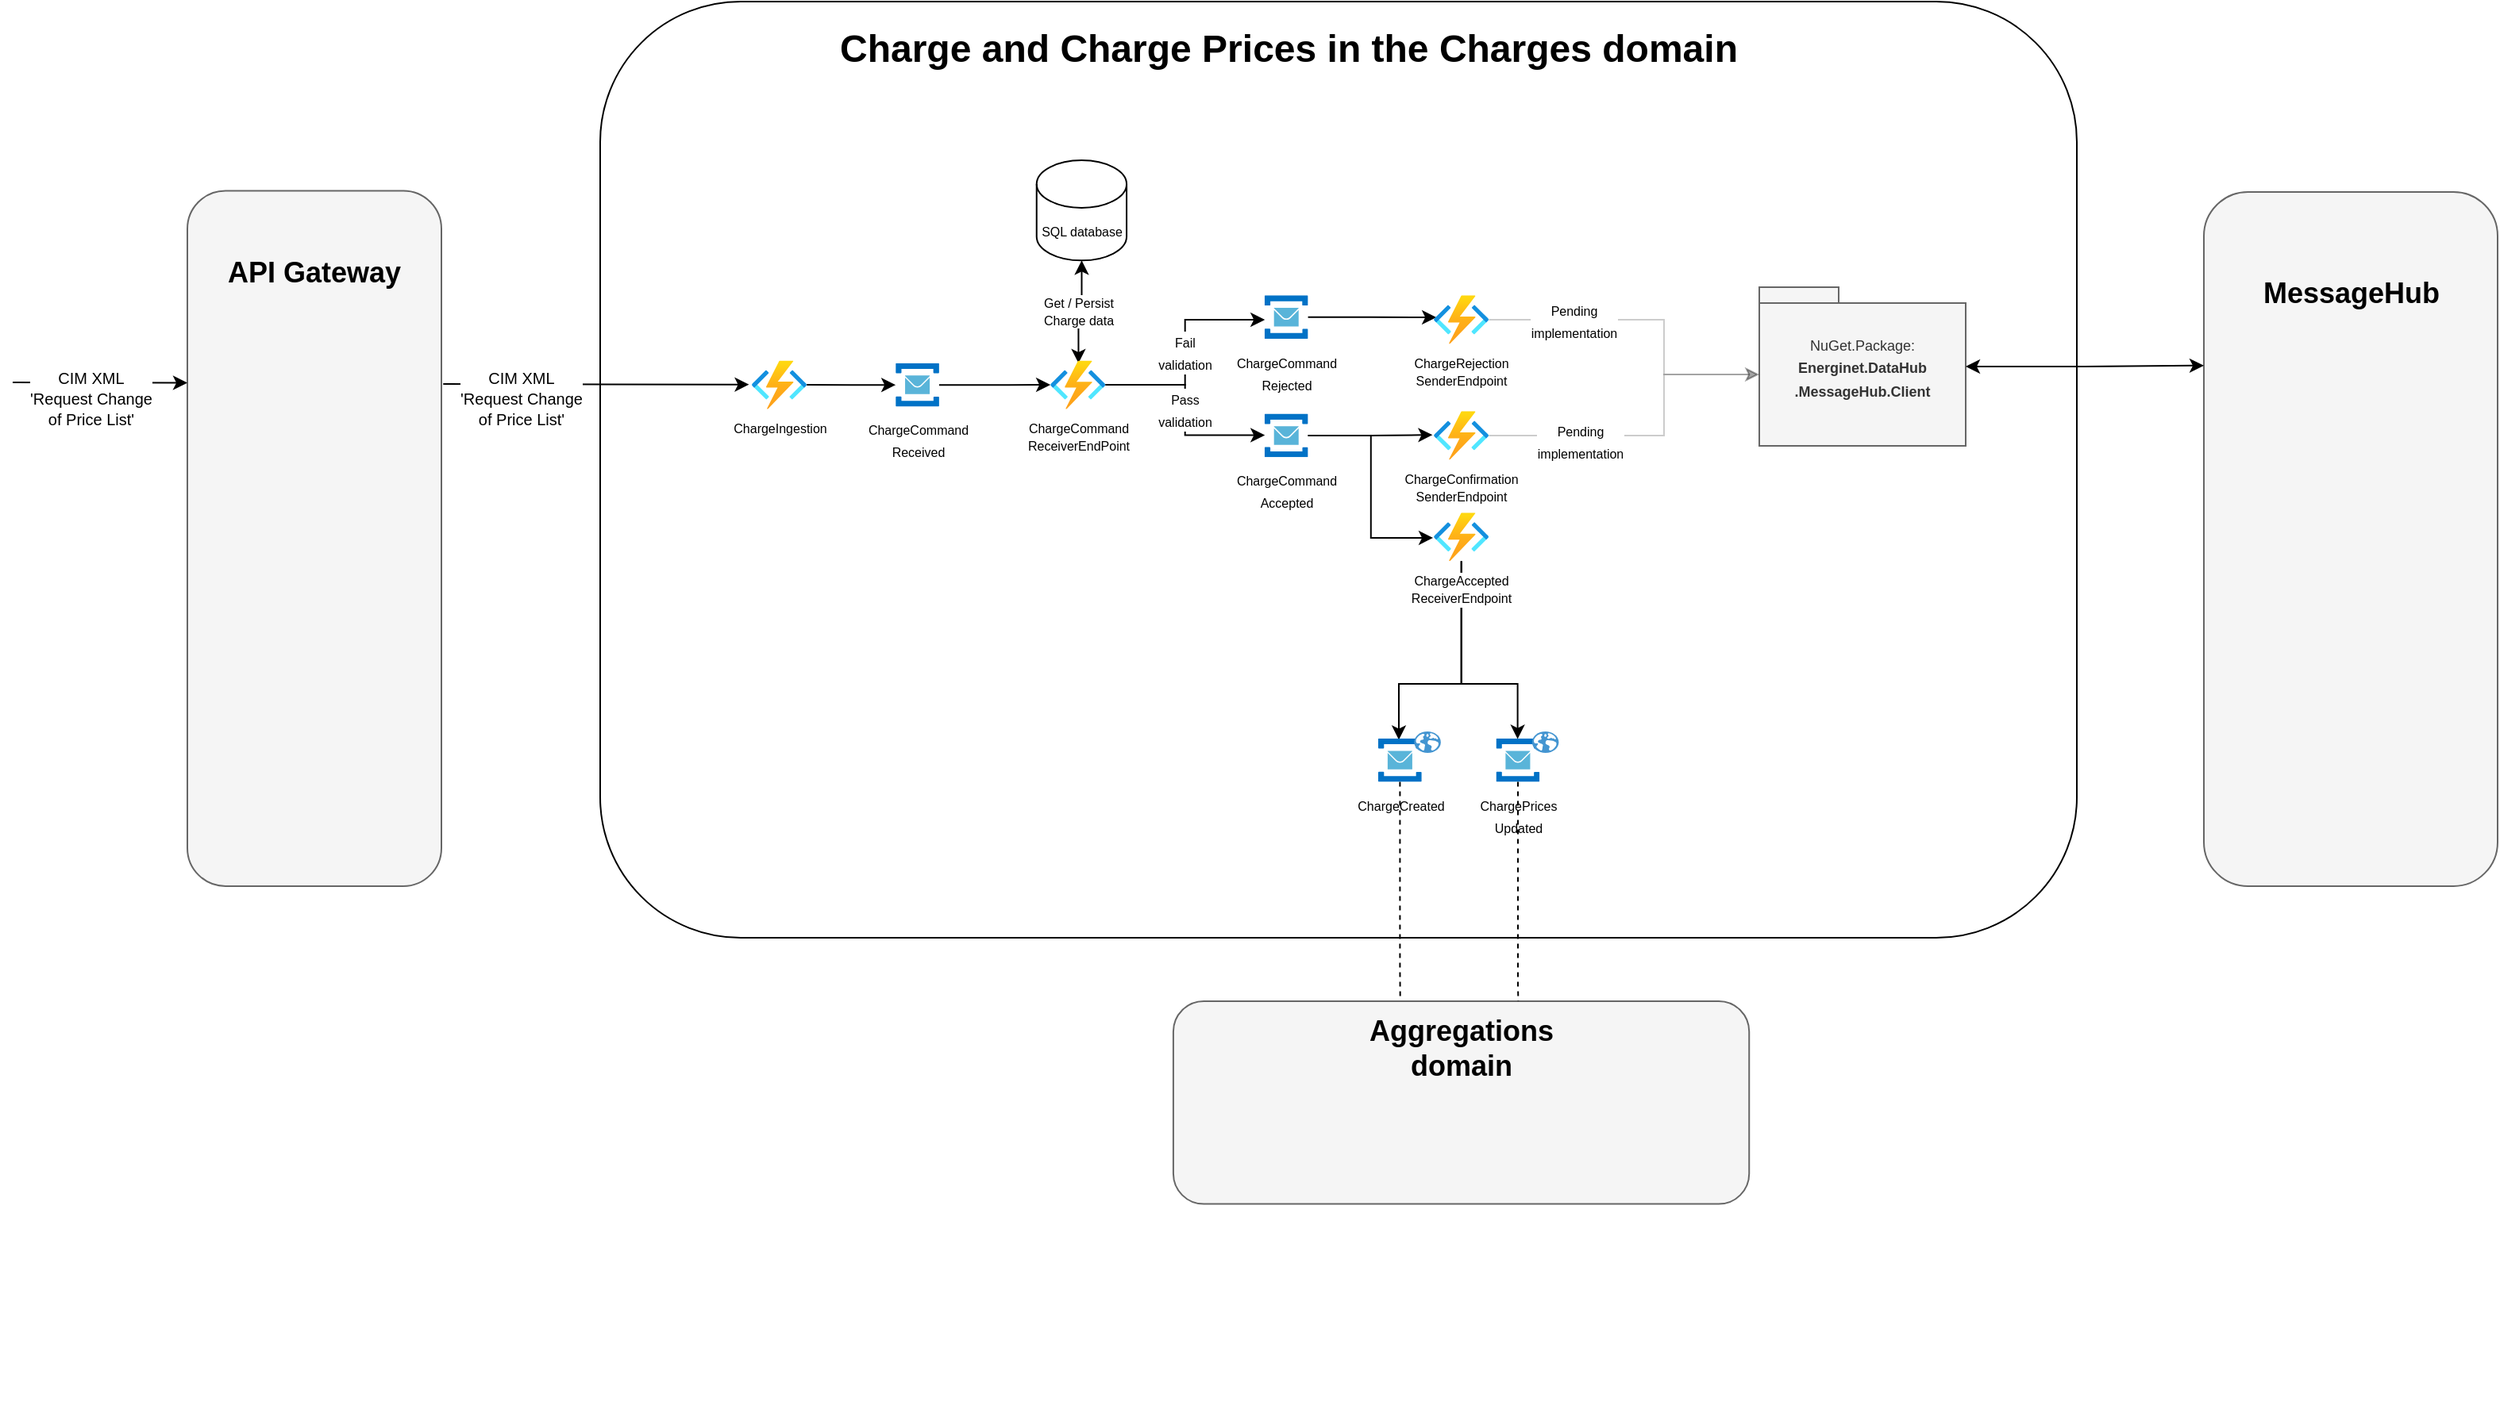 <mxfile version="15.4.0" type="device" pages="3"><diagram id="KlwxC46N-hx96iGGhqOR" name="ChargeAndChargePrices"><mxGraphModel dx="1088" dy="880" grid="1" gridSize="10" guides="1" tooltips="1" connect="1" arrows="1" fold="1" page="1" pageScale="1" pageWidth="827" pageHeight="1169" math="0" shadow="0"><root><mxCell id="0"/><mxCell id="1" parent="0"/><mxCell id="MYXWLyL1p2K_Epl3DtGn-15" value="" style="opacity=50;textOpacity=50;strokeColor=none;" parent="1" vertex="1" connectable="0"><mxGeometry x="360" y="50" width="960" height="885.57" as="geometry"/></mxCell><mxCell id="MYXWLyL1p2K_Epl3DtGn-2" value="" style="rounded=1;whiteSpace=wrap;html=1;" parent="MYXWLyL1p2K_Epl3DtGn-15" vertex="1"><mxGeometry x="30" width="930" height="590" as="geometry"/></mxCell><mxCell id="NvUXONiLcMeiS4wBiC3s-28" value="&lt;h1&gt;Charge and Charge Prices in the Charges domain&lt;br&gt;&lt;/h1&gt;" style="text;html=1;strokeColor=none;fillColor=none;spacing=5;spacingTop=-20;whiteSpace=wrap;overflow=hidden;rounded=0;dashed=1;" parent="MYXWLyL1p2K_Epl3DtGn-15" vertex="1"><mxGeometry x="175.71" y="10" width="600" height="36.51" as="geometry"/></mxCell><mxCell id="P5rP9bWZ3KFdOlhkd0rS-8" value="" style="edgeStyle=orthogonalEdgeStyle;rounded=0;orthogonalLoop=1;jettySize=auto;html=1;fontSize=9;startArrow=classic;startFill=1;endArrow=none;endFill=0;" parent="MYXWLyL1p2K_Epl3DtGn-15" source="P5rP9bWZ3KFdOlhkd0rS-3" target="P5rP9bWZ3KFdOlhkd0rS-5" edge="1"><mxGeometry relative="1" as="geometry"/></mxCell><mxCell id="P5rP9bWZ3KFdOlhkd0rS-10" value="" style="edgeStyle=orthogonalEdgeStyle;rounded=0;orthogonalLoop=1;jettySize=auto;html=1;fontSize=9;startArrow=none;startFill=0;endArrow=classic;endFill=1;" parent="MYXWLyL1p2K_Epl3DtGn-15" source="P5rP9bWZ3KFdOlhkd0rS-3" target="P5rP9bWZ3KFdOlhkd0rS-9" edge="1"><mxGeometry relative="1" as="geometry"/></mxCell><mxCell id="P5rP9bWZ3KFdOlhkd0rS-3" value="&lt;font style=&quot;font-size: 8px&quot;&gt;ChargeCommand&lt;br&gt;Received&lt;/font&gt;" style="aspect=fixed;html=1;points=[];align=center;image;fontSize=12;image=img/lib/mscae/Service_Bus.svg;" parent="MYXWLyL1p2K_Epl3DtGn-15" vertex="1"><mxGeometry x="216.085" y="227.853" width="27.382" height="27.382" as="geometry"/></mxCell><mxCell id="P5rP9bWZ3KFdOlhkd0rS-5" value="&lt;font style=&quot;font-size: 8px&quot;&gt;ChargeIngestion&lt;/font&gt;" style="aspect=fixed;html=1;points=[];align=center;image;fontSize=9;image=img/lib/azure2/compute/Function_Apps.svg;labelPosition=center;verticalLabelPosition=bottom;verticalAlign=top;" parent="MYXWLyL1p2K_Epl3DtGn-15" vertex="1"><mxGeometry x="125.419" y="226.237" width="34.684" height="30.604" as="geometry"/></mxCell><mxCell id="P5rP9bWZ3KFdOlhkd0rS-11" value="&lt;font style=&quot;font-size: 8px&quot;&gt;Get / Persist&lt;br&gt;Charge data&lt;/font&gt;" style="edgeStyle=orthogonalEdgeStyle;rounded=0;orthogonalLoop=1;jettySize=auto;html=1;fontSize=9;startArrow=classic;startFill=1;endArrow=classic;endFill=1;exitX=0.51;exitY=0.055;exitDx=0;exitDy=0;exitPerimeter=0;" parent="MYXWLyL1p2K_Epl3DtGn-15" source="P5rP9bWZ3KFdOlhkd0rS-9" target="MYXWLyL1p2K_Epl3DtGn-20" edge="1"><mxGeometry relative="1" as="geometry"><mxPoint x="335.085" y="285.565" as="sourcePoint"/></mxGeometry></mxCell><mxCell id="KIv0wg9MQq3dyHa51V74-32" value="&lt;font style=&quot;font-size: 8px&quot;&gt;Pass &lt;br&gt;validation&lt;/font&gt;" style="edgeStyle=orthogonalEdgeStyle;rounded=0;orthogonalLoop=1;jettySize=auto;html=1;entryX=0.007;entryY=0.493;entryDx=0;entryDy=0;entryPerimeter=0;" parent="MYXWLyL1p2K_Epl3DtGn-15" source="P5rP9bWZ3KFdOlhkd0rS-9" target="KIv0wg9MQq3dyHa51V74-30" edge="1"><mxGeometry relative="1" as="geometry"/></mxCell><mxCell id="KIv0wg9MQq3dyHa51V74-33" value="&lt;font style=&quot;font-size: 8px&quot;&gt;Fail&lt;br&gt;validation&lt;/font&gt;" style="edgeStyle=orthogonalEdgeStyle;rounded=0;orthogonalLoop=1;jettySize=auto;html=1;entryX=0.007;entryY=0.56;entryDx=0;entryDy=0;entryPerimeter=0;" parent="MYXWLyL1p2K_Epl3DtGn-15" source="P5rP9bWZ3KFdOlhkd0rS-9" target="KIv0wg9MQq3dyHa51V74-1" edge="1"><mxGeometry relative="1" as="geometry"/></mxCell><mxCell id="P5rP9bWZ3KFdOlhkd0rS-9" value="&lt;font style=&quot;font-size: 8px&quot;&gt;ChargeCommand&lt;br&gt;ReceiverEndPoint&lt;br&gt;&lt;/font&gt;" style="aspect=fixed;html=1;points=[];align=center;image;fontSize=9;image=img/lib/azure2/compute/Function_Apps.svg;labelPosition=center;verticalLabelPosition=bottom;verticalAlign=top;" parent="MYXWLyL1p2K_Epl3DtGn-15" vertex="1"><mxGeometry x="313.552" y="226.247" width="34.684" height="30.604" as="geometry"/></mxCell><mxCell id="KIv0wg9MQq3dyHa51V74-36" style="edgeStyle=orthogonalEdgeStyle;rounded=0;orthogonalLoop=1;jettySize=auto;html=1;entryX=0.047;entryY=0.453;entryDx=0;entryDy=0;entryPerimeter=0;" parent="MYXWLyL1p2K_Epl3DtGn-15" source="KIv0wg9MQq3dyHa51V74-1" target="KIv0wg9MQq3dyHa51V74-35" edge="1"><mxGeometry relative="1" as="geometry"/></mxCell><mxCell id="KIv0wg9MQq3dyHa51V74-1" value="&lt;font style=&quot;font-size: 8px ; line-height: 100%&quot;&gt;ChargeCommand&lt;br&gt;Rejected&lt;/font&gt;" style="aspect=fixed;html=1;points=[];align=center;image;fontSize=12;image=img/lib/mscae/Service_Bus.svg;" parent="MYXWLyL1p2K_Epl3DtGn-15" vertex="1"><mxGeometry x="448.419" y="185.164" width="27.382" height="27.382" as="geometry"/></mxCell><mxCell id="KIv0wg9MQq3dyHa51V74-39" style="edgeStyle=orthogonalEdgeStyle;rounded=0;orthogonalLoop=1;jettySize=auto;html=1;entryX=-0.021;entryY=0.487;entryDx=0;entryDy=0;entryPerimeter=0;" parent="MYXWLyL1p2K_Epl3DtGn-15" source="KIv0wg9MQq3dyHa51V74-30" target="KIv0wg9MQq3dyHa51V74-34" edge="1"><mxGeometry relative="1" as="geometry"/></mxCell><mxCell id="KIv0wg9MQq3dyHa51V74-82" style="edgeStyle=orthogonalEdgeStyle;rounded=0;orthogonalLoop=1;jettySize=auto;html=1;entryX=-0.012;entryY=0.519;entryDx=0;entryDy=0;entryPerimeter=0;startArrow=none;startFill=0;endArrow=classic;endFill=1;strokeColor=#000000;" parent="MYXWLyL1p2K_Epl3DtGn-15" source="KIv0wg9MQq3dyHa51V74-30" target="KIv0wg9MQq3dyHa51V74-37" edge="1"><mxGeometry relative="1" as="geometry"/></mxCell><mxCell id="KIv0wg9MQq3dyHa51V74-30" value="&lt;font style=&quot;font-size: 8px ; line-height: 100%&quot;&gt;ChargeCommand&lt;br&gt;Accepted&lt;/font&gt;" style="aspect=fixed;html=1;points=[];align=center;image;fontSize=12;image=img/lib/mscae/Service_Bus.svg;" parent="MYXWLyL1p2K_Epl3DtGn-15" vertex="1"><mxGeometry x="448.419" y="259.799" width="27.382" height="27.382" as="geometry"/></mxCell><mxCell id="KIv0wg9MQq3dyHa51V74-34" value="&lt;font style=&quot;font-size: 8px&quot;&gt;ChargeConfirmation&lt;br&gt;SenderEndpoint&lt;br&gt;&lt;/font&gt;" style="aspect=fixed;html=1;points=[];align=center;image;fontSize=9;image=img/lib/azure2/compute/Function_Apps.svg;labelPosition=center;verticalLabelPosition=bottom;verticalAlign=top;" parent="MYXWLyL1p2K_Epl3DtGn-15" vertex="1"><mxGeometry x="554.952" y="258.183" width="34.684" height="30.604" as="geometry"/></mxCell><mxCell id="KIv0wg9MQq3dyHa51V74-35" value="&lt;font style=&quot;font-size: 8px&quot;&gt;ChargeRejection&lt;br&gt;SenderEndpoint&lt;br&gt;&lt;/font&gt;" style="aspect=fixed;html=1;points=[];align=center;image;fontSize=9;image=img/lib/azure2/compute/Function_Apps.svg;labelPosition=center;verticalLabelPosition=bottom;verticalAlign=top;" parent="MYXWLyL1p2K_Epl3DtGn-15" vertex="1"><mxGeometry x="554.952" y="185.164" width="34.684" height="30.604" as="geometry"/></mxCell><mxCell id="xoEuS1LsCUM5lF9zzNaL-1" style="edgeStyle=orthogonalEdgeStyle;rounded=0;comic=0;orthogonalLoop=1;jettySize=auto;html=1;entryX=0.495;entryY=0.016;entryDx=0;entryDy=0;entryPerimeter=0;shadow=0;endArrow=classic;endFill=1;strokeColor=#000000;" parent="MYXWLyL1p2K_Epl3DtGn-15" source="KIv0wg9MQq3dyHa51V74-37" target="KIv0wg9MQq3dyHa51V74-51" edge="1"><mxGeometry relative="1" as="geometry"><Array as="points"><mxPoint x="572" y="430"/><mxPoint x="608" y="430"/></Array></mxGeometry></mxCell><mxCell id="xoEuS1LsCUM5lF9zzNaL-4" style="edgeStyle=orthogonalEdgeStyle;rounded=0;comic=0;orthogonalLoop=1;jettySize=auto;html=1;entryX=0.475;entryY=0.031;entryDx=0;entryDy=0;entryPerimeter=0;shadow=0;endArrow=classic;endFill=1;strokeColor=#000000;" parent="MYXWLyL1p2K_Epl3DtGn-15" source="KIv0wg9MQq3dyHa51V74-37" target="KIv0wg9MQq3dyHa51V74-43" edge="1"><mxGeometry relative="1" as="geometry"><Array as="points"><mxPoint x="572" y="430"/><mxPoint x="533" y="430"/></Array></mxGeometry></mxCell><mxCell id="KIv0wg9MQq3dyHa51V74-37" value="&lt;font style=&quot;font-size: 8px&quot;&gt;ChargeAccepted&lt;br&gt;ReceiverEndpoint&lt;br&gt;&lt;/font&gt;" style="aspect=fixed;html=1;points=[];align=center;image;fontSize=9;image=img/lib/azure2/compute/Function_Apps.svg;labelPosition=center;verticalLabelPosition=bottom;verticalAlign=top;" parent="MYXWLyL1p2K_Epl3DtGn-15" vertex="1"><mxGeometry x="554.952" y="322.074" width="34.684" height="30.604" as="geometry"/></mxCell><mxCell id="MYXWLyL1p2K_Epl3DtGn-20" value="&lt;font style=&quot;font-size: 8px&quot;&gt;SQL database&lt;/font&gt;" style="shape=cylinder3;whiteSpace=wrap;html=1;boundedLbl=1;backgroundOutline=1;size=15;" parent="MYXWLyL1p2K_Epl3DtGn-15" vertex="1"><mxGeometry x="304.871" y="100.0" width="56.667" height="63.16" as="geometry"/></mxCell><mxCell id="KIv0wg9MQq3dyHa51V74-45" value="" style="group;align=center;" parent="MYXWLyL1p2K_Epl3DtGn-15" vertex="1" connectable="0"><mxGeometry x="520" y="460.005" width="39.44" height="31.736" as="geometry"/></mxCell><mxCell id="KIv0wg9MQq3dyHa51V74-43" value="&lt;span style=&quot;font-size: 8px&quot;&gt;ChargeCreated&lt;/span&gt;" style="aspect=fixed;html=1;points=[];align=center;image;fontSize=12;image=img/lib/mscae/Service_Bus.svg;" parent="KIv0wg9MQq3dyHa51V74-45" vertex="1"><mxGeometry y="4.354" width="27.382" height="27.382" as="geometry"/></mxCell><mxCell id="KIv0wg9MQq3dyHa51V74-44" value="" style="shadow=0;dashed=0;html=1;strokeColor=none;fillColor=#4495D1;labelPosition=center;verticalLabelPosition=bottom;verticalAlign=top;align=center;outlineConnect=0;shape=mxgraph.veeam.globe;" parent="KIv0wg9MQq3dyHa51V74-45" vertex="1"><mxGeometry x="22.667" width="16.773" height="13.508" as="geometry"/></mxCell><mxCell id="KIv0wg9MQq3dyHa51V74-50" value="" style="group" parent="MYXWLyL1p2K_Epl3DtGn-15" vertex="1" connectable="0"><mxGeometry x="594.256" y="460.005" width="39.44" height="31.736" as="geometry"/></mxCell><mxCell id="KIv0wg9MQq3dyHa51V74-51" value="&lt;span style=&quot;font-size: 8px&quot;&gt;ChargePrices&lt;br&gt;Updated&lt;/span&gt;" style="aspect=fixed;html=1;points=[];align=center;image;fontSize=12;image=img/lib/mscae/Service_Bus.svg;" parent="KIv0wg9MQq3dyHa51V74-50" vertex="1"><mxGeometry y="4.354" width="27.382" height="27.382" as="geometry"/></mxCell><mxCell id="KIv0wg9MQq3dyHa51V74-52" value="" style="shadow=0;dashed=0;html=1;strokeColor=none;fillColor=#4495D1;labelPosition=center;verticalLabelPosition=bottom;verticalAlign=top;align=center;outlineConnect=0;shape=mxgraph.veeam.globe;" parent="KIv0wg9MQq3dyHa51V74-50" vertex="1"><mxGeometry x="22.667" width="16.773" height="13.508" as="geometry"/></mxCell><mxCell id="KIv0wg9MQq3dyHa51V74-70" value="&lt;font style=&quot;font-size: 9px&quot;&gt;NuGet.Package:&lt;br&gt;&lt;b&gt;Energinet.DataHub&lt;br&gt;.MessageHub.Client&lt;/b&gt;&lt;/font&gt;" style="shape=folder;tabWidth=50;tabHeight=10;tabPosition=left;strokeWidth=1;html=1;whiteSpace=wrap;align=center;strokeColor=#666666;fillColor=#f5f5f5;fontColor=#333333;" parent="MYXWLyL1p2K_Epl3DtGn-15" vertex="1"><mxGeometry x="760" y="180" width="130" height="100" as="geometry"/></mxCell><mxCell id="KIv0wg9MQq3dyHa51V74-58" value="&lt;span style=&quot;color: rgb(0 , 0 , 0) ; font-family: &amp;#34;helvetica&amp;#34; ; font-size: 8px ; font-style: normal ; font-weight: 400 ; letter-spacing: normal ; text-align: center ; text-indent: 0px ; text-transform: none ; word-spacing: 0px ; background-color: rgb(255 , 255 , 255) ; display: inline ; float: none&quot;&gt;Pending&lt;/span&gt;&lt;br style=&quot;color: rgb(0 , 0 , 0) ; font-family: &amp;#34;helvetica&amp;#34; ; font-size: 8px ; font-style: normal ; font-weight: 400 ; letter-spacing: normal ; text-align: center ; text-indent: 0px ; text-transform: none ; word-spacing: 0px ; background-color: rgb(255 , 255 , 255)&quot;&gt;&lt;span style=&quot;color: rgb(0 , 0 , 0) ; font-family: &amp;#34;helvetica&amp;#34; ; font-size: 8px ; font-style: normal ; font-weight: 400 ; letter-spacing: normal ; text-align: center ; text-indent: 0px ; text-transform: none ; word-spacing: 0px ; background-color: rgb(255 , 255 , 255) ; display: inline ; float: none&quot;&gt;implementation&lt;/span&gt;" style="edgeStyle=orthogonalEdgeStyle;rounded=0;orthogonalLoop=1;jettySize=auto;html=1;fillColor=#f5f5f5;strokeColor=#000000;opacity=20;entryX=0;entryY=0;entryDx=0;entryDy=55;entryPerimeter=0;" parent="MYXWLyL1p2K_Epl3DtGn-15" source="KIv0wg9MQq3dyHa51V74-34" target="KIv0wg9MQq3dyHa51V74-70" edge="1"><mxGeometry x="-0.455" y="-3" relative="1" as="geometry"><mxPoint x="730" y="269" as="targetPoint"/><mxPoint as="offset"/><Array as="points"><mxPoint x="700" y="273"/><mxPoint x="700" y="235"/></Array></mxGeometry></mxCell><mxCell id="KIv0wg9MQq3dyHa51V74-59" value="&lt;font style=&quot;font-size: 8px&quot;&gt;Pending &lt;br&gt;implementation&lt;/font&gt;" style="edgeStyle=orthogonalEdgeStyle;rounded=0;orthogonalLoop=1;jettySize=auto;html=1;fillColor=#f5f5f5;strokeColor=#000000;opacity=20;entryX=0;entryY=0;entryDx=0;entryDy=55;entryPerimeter=0;" parent="MYXWLyL1p2K_Epl3DtGn-15" source="KIv0wg9MQq3dyHa51V74-35" target="KIv0wg9MQq3dyHa51V74-70" edge="1"><mxGeometry x="-0.479" relative="1" as="geometry"><mxPoint x="730" y="201" as="targetPoint"/><Array as="points"><mxPoint x="700" y="201"/><mxPoint x="700" y="235"/></Array><mxPoint as="offset"/></mxGeometry></mxCell><mxCell id="KIv0wg9MQq3dyHa51V74-87" value="" style="group" parent="MYXWLyL1p2K_Epl3DtGn-15" vertex="1" connectable="0"><mxGeometry x="390.961" y="629.997" width="362.667" height="127.783" as="geometry"/></mxCell><mxCell id="KIv0wg9MQq3dyHa51V74-88" value="" style="rounded=1;whiteSpace=wrap;html=1;fillColor=#f5f5f5;strokeColor=#666666;fontColor=#333333;" parent="KIv0wg9MQq3dyHa51V74-87" vertex="1"><mxGeometry width="362.667" height="127.783" as="geometry"/></mxCell><mxCell id="KIv0wg9MQq3dyHa51V74-89" value="&lt;b&gt;&lt;font style=&quot;font-size: 18px&quot;&gt;Aggregations domain&lt;/font&gt;&lt;/b&gt;" style="text;html=1;strokeColor=none;fillColor=none;align=center;verticalAlign=middle;whiteSpace=wrap;rounded=0;" parent="KIv0wg9MQq3dyHa51V74-87" vertex="1"><mxGeometry x="102" y="9.127" width="158.667" height="41.164" as="geometry"/></mxCell><mxCell id="iGNZZwKwSOgs7Oc_832M-2" style="edgeStyle=orthogonalEdgeStyle;rounded=0;orthogonalLoop=1;jettySize=auto;html=1;dashed=1;endArrow=none;endFill=0;entryX=0.599;entryY=0;entryDx=0;entryDy=0;entryPerimeter=0;" parent="MYXWLyL1p2K_Epl3DtGn-15" source="KIv0wg9MQq3dyHa51V74-51" target="KIv0wg9MQq3dyHa51V74-88" edge="1"><mxGeometry relative="1" as="geometry"><mxPoint x="608" y="670" as="targetPoint"/><Array as="points"><mxPoint x="608" y="620"/><mxPoint x="608" y="620"/></Array></mxGeometry></mxCell><mxCell id="iGNZZwKwSOgs7Oc_832M-1" style="edgeStyle=orthogonalEdgeStyle;rounded=0;orthogonalLoop=1;jettySize=auto;html=1;dashed=1;endArrow=none;endFill=0;entryX=0.394;entryY=-0.011;entryDx=0;entryDy=0;entryPerimeter=0;" parent="MYXWLyL1p2K_Epl3DtGn-15" source="KIv0wg9MQq3dyHa51V74-43" target="KIv0wg9MQq3dyHa51V74-88" edge="1"><mxGeometry relative="1" as="geometry"><mxPoint x="490" y="600" as="targetPoint"/><Array as="points"><mxPoint x="534" y="610"/><mxPoint x="534" y="629"/></Array></mxGeometry></mxCell><mxCell id="NvUXONiLcMeiS4wBiC3s-17" value="" style="rounded=1;whiteSpace=wrap;html=1;fillColor=#f5f5f5;strokeColor=#666666;fontColor=#333333;" parent="1" vertex="1"><mxGeometry x="130" y="169.22" width="160" height="438.23" as="geometry"/></mxCell><mxCell id="NvUXONiLcMeiS4wBiC3s-14" value="&lt;b&gt;&lt;font style=&quot;font-size: 18px&quot;&gt;API Gateway&lt;/font&gt;&lt;/b&gt;" style="text;html=1;strokeColor=none;fillColor=none;align=center;verticalAlign=middle;whiteSpace=wrap;rounded=0;" parent="1" vertex="1"><mxGeometry x="135" y="210" width="150" height="22.55" as="geometry"/></mxCell><mxCell id="NvUXONiLcMeiS4wBiC3s-20" value="&lt;span style=&quot;font-size: x-small&quot;&gt;CIM XML&lt;/span&gt;&lt;br style=&quot;font-size: x-small&quot;&gt;&lt;span style=&quot;font-size: x-small&quot;&gt;'Request Change&lt;/span&gt;&lt;br style=&quot;font-size: x-small&quot;&gt;&lt;span style=&quot;font-size: x-small&quot;&gt;of Price List'&lt;/span&gt;" style="endArrow=classic;html=1;entryX=-0.048;entryY=0.494;entryDx=0;entryDy=0;entryPerimeter=0;exitX=1.007;exitY=0.278;exitDx=0;exitDy=0;exitPerimeter=0;" parent="1" source="NvUXONiLcMeiS4wBiC3s-17" target="P5rP9bWZ3KFdOlhkd0rS-5" edge="1"><mxGeometry x="-0.492" y="-9" width="50" height="50" relative="1" as="geometry"><mxPoint x="70" y="291" as="sourcePoint"/><mxPoint x="100" y="290" as="targetPoint"/><Array as="points"/><mxPoint as="offset"/></mxGeometry></mxCell><mxCell id="KIv0wg9MQq3dyHa51V74-72" value="" style="group" parent="1" vertex="1" connectable="0"><mxGeometry x="1400" y="170" width="185" height="437.45" as="geometry"/></mxCell><mxCell id="NvUXONiLcMeiS4wBiC3s-13" value="" style="rounded=1;whiteSpace=wrap;html=1;fillColor=#f5f5f5;strokeColor=#666666;fontColor=#333333;" parent="KIv0wg9MQq3dyHa51V74-72" vertex="1"><mxGeometry width="185" height="437.45" as="geometry"/></mxCell><mxCell id="NvUXONiLcMeiS4wBiC3s-18" value="&lt;b&gt;&lt;font style=&quot;font-size: 18px&quot;&gt;MessageHub&lt;/font&gt;&lt;/b&gt;" style="text;html=1;strokeColor=none;fillColor=none;align=center;verticalAlign=middle;whiteSpace=wrap;rounded=0;" parent="KIv0wg9MQq3dyHa51V74-72" vertex="1"><mxGeometry x="27.5" y="52.801" width="130" height="23.211" as="geometry"/></mxCell><mxCell id="KIv0wg9MQq3dyHa51V74-181" value="" style="edgeStyle=orthogonalEdgeStyle;rounded=0;orthogonalLoop=1;jettySize=auto;html=1;startArrow=classic;startFill=1;endArrow=classic;endFill=1;strokeColor=#000000;entryX=0;entryY=0.25;entryDx=0;entryDy=0;" parent="1" source="KIv0wg9MQq3dyHa51V74-70" target="NvUXONiLcMeiS4wBiC3s-13" edge="1"><mxGeometry relative="1" as="geometry"/></mxCell><mxCell id="e8tPUropjRD3XZ2wbLb_-1" value="&lt;span style=&quot;font-size: x-small&quot;&gt;CIM XML&lt;/span&gt;&lt;br style=&quot;font-size: x-small&quot;&gt;&lt;span style=&quot;font-size: x-small&quot;&gt;'Request Change&lt;/span&gt;&lt;br style=&quot;font-size: x-small&quot;&gt;&lt;span style=&quot;font-size: x-small&quot;&gt;of Price List'&lt;/span&gt;" style="endArrow=classic;html=1;entryX=-0.048;entryY=0.494;entryDx=0;entryDy=0;entryPerimeter=0;" parent="1" edge="1"><mxGeometry x="-0.11" y="-10" width="50" height="50" relative="1" as="geometry"><mxPoint x="20" y="290" as="sourcePoint"/><mxPoint x="130.004" y="290.306" as="targetPoint"/><Array as="points"/><mxPoint as="offset"/></mxGeometry></mxCell></root></mxGraphModel></diagram><diagram name="ChargeLinks" id="_MVbvNowie9HoGUk_FZn"><mxGraphModel dx="1896" dy="1786" grid="1" gridSize="10" guides="1" tooltips="1" connect="1" arrows="1" fold="1" page="1" pageScale="1" pageWidth="827" pageHeight="1169" math="0" shadow="0"><root><mxCell id="Cwr5oNa93KLAWAjK10d6-0"/><mxCell id="Cwr5oNa93KLAWAjK10d6-1" parent="Cwr5oNa93KLAWAjK10d6-0"/><mxCell id="Cwr5oNa93KLAWAjK10d6-2" value="" style="group" parent="Cwr5oNa93KLAWAjK10d6-1" vertex="1" connectable="0"><mxGeometry x="248" y="-300" width="622" height="213" as="geometry"/></mxCell><mxCell id="Cwr5oNa93KLAWAjK10d6-3" value="&lt;h2&gt;&lt;br&gt;&lt;/h2&gt;" style="rounded=1;whiteSpace=wrap;html=1;labelPosition=center;verticalLabelPosition=top;align=center;verticalAlign=bottom;fillColor=#f5f5f5;strokeColor=#666666;fontColor=#333333;" parent="Cwr5oNa93KLAWAjK10d6-2" vertex="1"><mxGeometry width="622" height="213" as="geometry"/></mxCell><mxCell id="Cwr5oNa93KLAWAjK10d6-4" value="&lt;b&gt;&lt;font style=&quot;font-size: 18px&quot;&gt;Metering Point domain&lt;/font&gt;&lt;/b&gt;" style="text;html=1;strokeColor=none;fillColor=none;align=center;verticalAlign=middle;whiteSpace=wrap;rounded=0;" parent="Cwr5oNa93KLAWAjK10d6-2" vertex="1"><mxGeometry x="207.333" y="13.853" width="207.333" height="62.477" as="geometry"/></mxCell><mxCell id="C4fy-HvUdwQALWBnT5kT-3" value="&lt;font style=&quot;font-size: 8px&quot;&gt;CreateDefaultChargeLinksReply&lt;br&gt;&lt;/font&gt;" style="aspect=fixed;html=1;points=[];align=center;image;fontSize=12;image=img/lib/mscae/Service_Bus.svg;" parent="Cwr5oNa93KLAWAjK10d6-2" vertex="1"><mxGeometry x="500.778" y="109.077" width="26.529" height="26.529" as="geometry"/></mxCell><mxCell id="C4fy-HvUdwQALWBnT5kT-0" value="" style="group;labelBackgroundColor=none;labelBorderColor=none;" parent="Cwr5oNa93KLAWAjK10d6-2" vertex="1" connectable="0"><mxGeometry x="249.568" y="150.001" width="38.653" height="41.033" as="geometry"/></mxCell><mxCell id="C4fy-HvUdwQALWBnT5kT-1" value="&lt;span style=&quot;font-size: 8px&quot;&gt;&amp;lt;type&amp;gt;MeteringPointCreated&lt;/span&gt;" style="aspect=fixed;html=1;points=[];align=center;image;fontSize=12;image=img/lib/mscae/Service_Bus.svg;" parent="C4fy-HvUdwQALWBnT5kT-0" vertex="1"><mxGeometry y="5.629" width="26.529" height="26.529" as="geometry"/></mxCell><mxCell id="C4fy-HvUdwQALWBnT5kT-2" value="" style="shadow=0;dashed=0;html=1;strokeColor=none;fillColor=#4495D1;labelPosition=center;verticalLabelPosition=bottom;verticalAlign=top;align=center;outlineConnect=0;shape=mxgraph.veeam.globe;" parent="C4fy-HvUdwQALWBnT5kT-0" vertex="1"><mxGeometry x="22.214" width="16.439" height="17.466" as="geometry"/></mxCell><mxCell id="Cwr5oNa93KLAWAjK10d6-8" value="" style="opacity=50;textOpacity=50;strokeColor=none;" parent="Cwr5oNa93KLAWAjK10d6-1" vertex="1" connectable="0"><mxGeometry x="120" width="1180" height="885.57" as="geometry"/></mxCell><mxCell id="Cwr5oNa93KLAWAjK10d6-9" value="" style="rounded=1;whiteSpace=wrap;html=1;" parent="Cwr5oNa93KLAWAjK10d6-8" vertex="1"><mxGeometry width="1180" height="690" as="geometry"/></mxCell><mxCell id="Cwr5oNa93KLAWAjK10d6-12" style="edgeStyle=orthogonalEdgeStyle;rounded=0;orthogonalLoop=1;jettySize=auto;html=1;entryX=0.475;entryY=-0.028;entryDx=0;entryDy=0;entryPerimeter=0;startArrow=none;startFill=0;endArrow=classic;endFill=1;strokeColor=#000000;exitX=0.5;exitY=1.044;exitDx=0;exitDy=0;exitPerimeter=0;" parent="Cwr5oNa93KLAWAjK10d6-8" source="Cwr5oNa93KLAWAjK10d6-58" target="Cwr5oNa93KLAWAjK10d6-61" edge="1"><mxGeometry relative="1" as="geometry"><mxPoint x="731.64" y="360.0" as="sourcePoint"/></mxGeometry></mxCell><mxCell id="Cwr5oNa93KLAWAjK10d6-47" value="&lt;font style=&quot;font-size: 8px&quot;&gt;SQL database&lt;br&gt;[Charges]&lt;br&gt;&lt;/font&gt;" style="shape=cylinder3;whiteSpace=wrap;html=1;boundedLbl=1;backgroundOutline=1;size=15;" parent="Cwr5oNa93KLAWAjK10d6-8" vertex="1"><mxGeometry x="357" y="216.58" width="64.7" height="70" as="geometry"/></mxCell><mxCell id="Cwr5oNa93KLAWAjK10d6-48" style="edgeStyle=orthogonalEdgeStyle;rounded=0;orthogonalLoop=1;jettySize=auto;html=1;entryX=-0.061;entryY=0.508;entryDx=0;entryDy=0;entryPerimeter=0;startArrow=none;startFill=0;endArrow=classic;endFill=1;strokeColor=#000000;" parent="Cwr5oNa93KLAWAjK10d6-8" source="Cwr5oNa93KLAWAjK10d6-49" target="Cwr5oNa93KLAWAjK10d6-51" edge="1"><mxGeometry relative="1" as="geometry"/></mxCell><mxCell id="Cwr5oNa93KLAWAjK10d6-49" value="&lt;font style=&quot;font-size: 8px&quot;&gt;ChargeLinkIngestion&lt;/font&gt;" style="aspect=fixed;html=1;points=[];align=center;image;fontSize=9;image=img/lib/azure2/compute/Function_Apps.svg;labelPosition=center;verticalLabelPosition=bottom;verticalAlign=top;" parent="Cwr5oNa93KLAWAjK10d6-8" vertex="1"><mxGeometry x="118.446" y="411.448" width="34.684" height="30.604" as="geometry"/></mxCell><mxCell id="Cwr5oNa93KLAWAjK10d6-50" style="edgeStyle=orthogonalEdgeStyle;rounded=0;orthogonalLoop=1;jettySize=auto;html=1;entryX=0.012;entryY=0.467;entryDx=0;entryDy=0;entryPerimeter=0;startArrow=none;startFill=0;endArrow=classic;endFill=1;strokeColor=#000000;" parent="Cwr5oNa93KLAWAjK10d6-8" source="Cwr5oNa93KLAWAjK10d6-51" target="Cwr5oNa93KLAWAjK10d6-53" edge="1"><mxGeometry relative="1" as="geometry"/></mxCell><mxCell id="Cwr5oNa93KLAWAjK10d6-51" value="&lt;div&gt;&lt;span style=&quot;font-size: 8px&quot;&gt;ChargeLinks&lt;/span&gt;&lt;/div&gt;&lt;font style=&quot;font-size: 8px&quot;&gt;&lt;div&gt;CommandReceived&lt;/div&gt;&lt;/font&gt;" style="aspect=fixed;html=1;points=[];align=center;image;fontSize=12;image=img/lib/mscae/Service_Bus.svg;" parent="Cwr5oNa93KLAWAjK10d6-8" vertex="1"><mxGeometry x="215.512" y="413.063" width="27.382" height="27.382" as="geometry"/></mxCell><mxCell id="Cwr5oNa93KLAWAjK10d6-52" style="edgeStyle=orthogonalEdgeStyle;rounded=0;orthogonalLoop=1;jettySize=auto;html=1;entryX=-0.026;entryY=0.532;entryDx=0;entryDy=0;entryPerimeter=0;startArrow=none;startFill=0;endArrow=classic;endFill=1;strokeColor=#000000;" parent="Cwr5oNa93KLAWAjK10d6-8" source="Cwr5oNa93KLAWAjK10d6-53" target="Cwr5oNa93KLAWAjK10d6-57" edge="1"><mxGeometry relative="1" as="geometry"/></mxCell><mxCell id="Cwr5oNa93KLAWAjK10d6-53" value="&lt;font style=&quot;font-size: 8px&quot;&gt;ChargeLinksCommand&lt;br&gt;ReceiverEndpoint&lt;/font&gt;" style="aspect=fixed;html=1;points=[];align=center;image;fontSize=9;image=img/lib/azure2/compute/Function_Apps.svg;labelPosition=center;verticalLabelPosition=bottom;verticalAlign=top;" parent="Cwr5oNa93KLAWAjK10d6-8" vertex="1"><mxGeometry x="372.062" y="413.068" width="34.684" height="30.604" as="geometry"/></mxCell><mxCell id="Cwr5oNa93KLAWAjK10d6-54" value="&lt;font style=&quot;font-size: 8px&quot;&gt;Get / Persist&lt;br&gt;ChargeLink data&lt;/font&gt;" style="edgeStyle=orthogonalEdgeStyle;rounded=0;orthogonalLoop=1;jettySize=auto;html=1;fontSize=9;startArrow=classic;startFill=1;endArrow=classic;endFill=1;exitX=0.5;exitY=1;exitDx=0;exitDy=0;exitPerimeter=0;entryX=0.506;entryY=0.027;entryDx=0;entryDy=0;entryPerimeter=0;" parent="Cwr5oNa93KLAWAjK10d6-8" source="Cwr5oNa93KLAWAjK10d6-47" edge="1" target="Cwr5oNa93KLAWAjK10d6-53"><mxGeometry relative="1" as="geometry"><mxPoint x="402.658" y="586.38" as="sourcePoint"/><mxPoint x="390.15" y="336.29" as="targetPoint"/></mxGeometry></mxCell><mxCell id="692FGXwdg1mSLcMH0C1w-5" style="edgeStyle=orthogonalEdgeStyle;rounded=0;orthogonalLoop=1;jettySize=auto;html=1;entryX=0.546;entryY=0.007;entryDx=0;entryDy=0;entryPerimeter=0;startArrow=none;startFill=0;endArrow=classic;endFill=1;" edge="1" parent="Cwr5oNa93KLAWAjK10d6-8" source="Cwr5oNa93KLAWAjK10d6-57" target="Cwr5oNa93KLAWAjK10d6-58"><mxGeometry relative="1" as="geometry"/></mxCell><mxCell id="692FGXwdg1mSLcMH0C1w-6" style="edgeStyle=orthogonalEdgeStyle;rounded=0;orthogonalLoop=1;jettySize=auto;html=1;entryX=-0.001;entryY=0.492;entryDx=0;entryDy=0;entryPerimeter=0;startArrow=none;startFill=0;endArrow=classic;endFill=1;" edge="1" parent="Cwr5oNa93KLAWAjK10d6-8" source="Cwr5oNa93KLAWAjK10d6-57" target="Cwr5oNa93KLAWAjK10d6-59"><mxGeometry relative="1" as="geometry"><Array as="points"><mxPoint x="485" y="280"/></Array></mxGeometry></mxCell><mxCell id="692FGXwdg1mSLcMH0C1w-14" style="edgeStyle=orthogonalEdgeStyle;rounded=0;orthogonalLoop=1;jettySize=auto;html=1;entryX=-0.049;entryY=0.463;entryDx=0;entryDy=0;entryPerimeter=0;startArrow=none;startFill=0;endArrow=classic;endFill=1;" edge="1" parent="Cwr5oNa93KLAWAjK10d6-8" source="Cwr5oNa93KLAWAjK10d6-57" target="692FGXwdg1mSLcMH0C1w-1"><mxGeometry relative="1" as="geometry"/></mxCell><mxCell id="Cwr5oNa93KLAWAjK10d6-57" value="&lt;div&gt;&lt;span style=&quot;font-size: 8px&quot;&gt;ChargeLinks&lt;/span&gt;&lt;/div&gt;&lt;font style=&quot;font-size: 8px&quot;&gt;&lt;div&gt;CommandAccepted&lt;/div&gt;&lt;/font&gt;" style="aspect=fixed;html=1;points=[];align=center;image;fontSize=12;image=img/lib/mscae/Service_Bus.svg;" parent="Cwr5oNa93KLAWAjK10d6-8" vertex="1"><mxGeometry x="471.482" y="414.673" width="27.382" height="27.382" as="geometry"/></mxCell><mxCell id="Cwr5oNa93KLAWAjK10d6-58" value="&lt;font style=&quot;font-size: 8px&quot;&gt;ChargeLink&lt;br&gt;PublisherEndpoint&lt;/font&gt;" style="aspect=fixed;html=1;points=[];align=center;image;fontSize=9;image=img/lib/azure2/compute/Function_Apps.svg;labelPosition=center;verticalLabelPosition=bottom;verticalAlign=top;" parent="Cwr5oNa93KLAWAjK10d6-8" vertex="1"><mxGeometry x="466.138" y="509.998" width="34.684" height="30.604" as="geometry"/></mxCell><mxCell id="692FGXwdg1mSLcMH0C1w-12" style="edgeStyle=orthogonalEdgeStyle;rounded=0;orthogonalLoop=1;jettySize=auto;html=1;entryX=0;entryY=0.5;entryDx=0;entryDy=0;entryPerimeter=0;startArrow=none;startFill=0;endArrow=classic;endFill=1;" edge="1" parent="Cwr5oNa93KLAWAjK10d6-8" source="Cwr5oNa93KLAWAjK10d6-59" target="692FGXwdg1mSLcMH0C1w-0"><mxGeometry relative="1" as="geometry"><Array as="points"><mxPoint x="643" y="365"/></Array></mxGeometry></mxCell><mxCell id="Cwr5oNa93KLAWAjK10d6-59" value="&lt;font style=&quot;font-size: 8px&quot;&gt;ChargeLinks&lt;br&gt;DataAvailable&lt;br&gt;NotifierEndpoint&lt;/font&gt;" style="aspect=fixed;html=1;points=[];align=center;image;fontSize=9;image=img/lib/azure2/compute/Function_Apps.svg;labelPosition=center;verticalLabelPosition=bottom;verticalAlign=top;" parent="Cwr5oNa93KLAWAjK10d6-8" vertex="1"><mxGeometry x="625.248" y="265.068" width="34.684" height="30.604" as="geometry"/></mxCell><mxCell id="Cwr5oNa93KLAWAjK10d6-39" value="" style="group" parent="Cwr5oNa93KLAWAjK10d6-8" vertex="1" connectable="0"><mxGeometry x="467.133" y="719.997" width="388.267" height="127.783" as="geometry"/></mxCell><mxCell id="Cwr5oNa93KLAWAjK10d6-63" value="&lt;font style=&quot;font-size: 8px&quot;&gt;ChargeLink&lt;br&gt;BundleSender&lt;br&gt;Endpoint&lt;/font&gt;" style="aspect=fixed;html=1;points=[];align=center;image;fontSize=9;image=img/lib/azure2/compute/Function_Apps.svg;labelPosition=center;verticalLabelPosition=bottom;verticalAlign=top;" parent="Cwr5oNa93KLAWAjK10d6-8" vertex="1"><mxGeometry x="880.003" y="349.398" width="34.684" height="30.604" as="geometry"/></mxCell><mxCell id="9fac__c_9DYHA0PlGVSI-0" style="edgeStyle=orthogonalEdgeStyle;rounded=0;orthogonalLoop=1;jettySize=auto;html=1;dashed=1;endArrow=none;endFill=0;exitX=0.475;exitY=1.09;exitDx=0;exitDy=0;exitPerimeter=0;entryX=0.5;entryY=0;entryDx=0;entryDy=0;" parent="Cwr5oNa93KLAWAjK10d6-8" source="Cwr5oNa93KLAWAjK10d6-61" target="Cwr5oNa93KLAWAjK10d6-40" edge="1"><mxGeometry relative="1" as="geometry"><mxPoint x="606.667" y="710.001" as="targetPoint"/><mxPoint x="606.97" y="680.001" as="sourcePoint"/></mxGeometry></mxCell><mxCell id="C4fy-HvUdwQALWBnT5kT-8" value="&lt;span style=&quot;font-size: 8px&quot;&gt;Get / Persist&lt;/span&gt;&lt;br style=&quot;font-size: 8px&quot;&gt;&lt;span style=&quot;font-size: 8px&quot;&gt;MeteringPoint data&lt;/span&gt;" style="edgeStyle=orthogonalEdgeStyle;rounded=0;orthogonalLoop=1;jettySize=auto;html=1;entryX=0.5;entryY=0;entryDx=0;entryDy=0;entryPerimeter=0;startArrow=classic;startFill=1;" parent="Cwr5oNa93KLAWAjK10d6-8" source="9fac__c_9DYHA0PlGVSI-6" target="Cwr5oNa93KLAWAjK10d6-47" edge="1"><mxGeometry x="0.355" relative="1" as="geometry"><mxPoint as="offset"/></mxGeometry></mxCell><mxCell id="9fac__c_9DYHA0PlGVSI-6" value="&lt;font style=&quot;font-size: 8px&quot;&gt;Consumption&lt;br&gt;MeteringPoint&lt;br&gt;PersisterEndpoint&lt;br&gt;&lt;/font&gt;" style="aspect=fixed;html=1;points=[];align=center;image;fontSize=9;image=img/lib/azure2/compute/Function_Apps.svg;labelPosition=center;verticalLabelPosition=bottom;verticalAlign=top;" parent="Cwr5oNa93KLAWAjK10d6-8" vertex="1"><mxGeometry x="371.747" y="72.707" width="34.684" height="30.604" as="geometry"/></mxCell><mxCell id="C4fy-HvUdwQALWBnT5kT-5" style="edgeStyle=orthogonalEdgeStyle;rounded=0;orthogonalLoop=1;jettySize=auto;html=1;entryX=0.484;entryY=-0.002;entryDx=0;entryDy=0;entryPerimeter=0;" parent="Cwr5oNa93KLAWAjK10d6-8" source="9fac__c_9DYHA0PlGVSI-7" target="Cwr5oNa93KLAWAjK10d6-51" edge="1"><mxGeometry relative="1" as="geometry"/></mxCell><mxCell id="C4fy-HvUdwQALWBnT5kT-10" value="&lt;div&gt;&lt;span style=&quot;font-size: 8px&quot;&gt;Get default charges&lt;/span&gt;&lt;/div&gt;&lt;font style=&quot;font-size: 8px&quot;&gt;&lt;div&gt;for metering point type&lt;/div&gt;&lt;/font&gt;" style="edgeStyle=orthogonalEdgeStyle;rounded=0;orthogonalLoop=1;jettySize=auto;html=1;entryX=0;entryY=0.5;entryDx=0;entryDy=0;entryPerimeter=0;startArrow=classic;startFill=1;endArrow=none;endFill=0;align=center;" parent="Cwr5oNa93KLAWAjK10d6-8" source="9fac__c_9DYHA0PlGVSI-7" target="Cwr5oNa93KLAWAjK10d6-47" edge="1"><mxGeometry relative="1" as="geometry"/></mxCell><mxCell id="9fac__c_9DYHA0PlGVSI-7" value="&lt;font style=&quot;font-size: 8px&quot;&gt;CreateDefaultChargeLinks&lt;br&gt;ReceiverEndpoint&lt;br&gt;&lt;/font&gt;" style="aspect=fixed;html=1;points=[];align=center;image;fontSize=9;image=img/lib/azure2/compute/Function_Apps.svg;labelPosition=center;verticalLabelPosition=bottom;verticalAlign=top;" parent="Cwr5oNa93KLAWAjK10d6-8" vertex="1"><mxGeometry x="211.084" y="236.277" width="34.684" height="30.604" as="geometry"/></mxCell><mxCell id="95QrSfoG3AP-kZ658HVw-1" style="edgeStyle=orthogonalEdgeStyle;rounded=0;orthogonalLoop=1;jettySize=auto;html=1;entryX=0.51;entryY=-0.036;entryDx=0;entryDy=0;entryPerimeter=0;startArrow=none;startFill=0;" parent="Cwr5oNa93KLAWAjK10d6-8" source="95QrSfoG3AP-kZ658HVw-0" target="9fac__c_9DYHA0PlGVSI-7" edge="1"><mxGeometry relative="1" as="geometry"/></mxCell><mxCell id="95QrSfoG3AP-kZ658HVw-0" value="&lt;font style=&quot;font-size: 8px&quot;&gt;CreateDefaultChargeLinksRequest&lt;br&gt;&lt;/font&gt;" style="aspect=fixed;html=1;points=[];align=center;image;fontSize=12;image=img/lib/mscae/Service_Bus.svg;" parent="Cwr5oNa93KLAWAjK10d6-8" vertex="1"><mxGeometry x="215.512" y="160.003" width="27.382" height="27.382" as="geometry"/></mxCell><mxCell id="C4fy-HvUdwQALWBnT5kT-19" style="edgeStyle=orthogonalEdgeStyle;rounded=0;orthogonalLoop=1;jettySize=auto;html=1;startArrow=none;startFill=0;endArrow=classic;endFill=1;" parent="Cwr5oNa93KLAWAjK10d6-8" source="C4fy-HvUdwQALWBnT5kT-15" target="C4fy-HvUdwQALWBnT5kT-14" edge="1"><mxGeometry relative="1" as="geometry"/></mxCell><mxCell id="C4fy-HvUdwQALWBnT5kT-14" value="&lt;span style=&quot;font-size: 8px&quot;&gt;CreateDefaultChargeLinks&lt;br&gt;ReplierEndpoint&lt;/span&gt;" style="aspect=fixed;html=1;points=[];align=center;image;fontSize=9;image=img/lib/azure2/compute/Function_Apps.svg;labelPosition=center;verticalLabelPosition=bottom;verticalAlign=top;" parent="Cwr5oNa93KLAWAjK10d6-8" vertex="1"><mxGeometry x="625.38" y="75.998" width="34.684" height="30.604" as="geometry"/></mxCell><mxCell id="C4fy-HvUdwQALWBnT5kT-18" style="edgeStyle=orthogonalEdgeStyle;rounded=0;orthogonalLoop=1;jettySize=auto;html=1;startArrow=none;startFill=0;endArrow=classic;endFill=1;" parent="Cwr5oNa93KLAWAjK10d6-8" source="Cwr5oNa93KLAWAjK10d6-59" target="C4fy-HvUdwQALWBnT5kT-15" edge="1"><mxGeometry relative="1" as="geometry"><mxPoint x="643.349" y="280" as="targetPoint"/></mxGeometry></mxCell><mxCell id="C4fy-HvUdwQALWBnT5kT-24" value="&lt;div&gt;&lt;span style=&quot;font-size: 8px&quot;&gt;When flow invoked by&lt;/span&gt;&lt;/div&gt;&lt;span style=&quot;font-size: 8px&quot;&gt;&lt;div&gt;Metering Point domain&lt;/div&gt;&lt;/span&gt;" style="edgeLabel;html=1;align=center;verticalAlign=middle;resizable=0;points=[];" parent="C4fy-HvUdwQALWBnT5kT-18" vertex="1" connectable="0"><mxGeometry x="0.075" y="-2" relative="1" as="geometry"><mxPoint x="-3" y="13" as="offset"/></mxGeometry></mxCell><mxCell id="C4fy-HvUdwQALWBnT5kT-15" value="&lt;div&gt;&lt;span style=&quot;font-size: 8px&quot;&gt;DefaultChargeLinks&lt;/span&gt;&lt;/div&gt;&lt;font style=&quot;font-size: 8px&quot;&gt;&lt;div&gt;DataAvailableNotified&lt;/div&gt;&lt;/font&gt;" style="aspect=fixed;html=1;points=[];align=center;image;fontSize=12;image=img/lib/mscae/Service_Bus.svg;" parent="Cwr5oNa93KLAWAjK10d6-8" vertex="1"><mxGeometry x="629.113" y="145.003" width="27.382" height="27.382" as="geometry"/></mxCell><mxCell id="Cwr5oNa93KLAWAjK10d6-81" value="&lt;font style=&quot;font-size: 9px&quot;&gt;NuGet.Package:&lt;br&gt;&lt;b&gt;Energinet.DataHub&lt;br&gt;.MessageHub.Client&lt;/b&gt;&lt;/font&gt;" style="shape=folder;tabWidth=50;tabHeight=10;tabPosition=left;strokeWidth=1;html=1;whiteSpace=wrap;align=center;fillColor=#f5f5f5;strokeColor=#666666;fontColor=#333333;" parent="Cwr5oNa93KLAWAjK10d6-8" vertex="1"><mxGeometry x="1030" y="249" width="120" height="247.26" as="geometry"/></mxCell><mxCell id="9fac__c_9DYHA0PlGVSI-4" value="&lt;font style=&quot;font-size: 8px&quot;&gt;DataBundleRequest&lt;/font&gt;" style="edgeStyle=orthogonalEdgeStyle;rounded=0;orthogonalLoop=1;jettySize=auto;html=1;entryX=0.98;entryY=0.191;entryDx=0;entryDy=0;entryPerimeter=0;endArrow=classic;endFill=1;startArrow=none;startFill=0;" parent="Cwr5oNa93KLAWAjK10d6-8" target="Cwr5oNa93KLAWAjK10d6-63" edge="1"><mxGeometry relative="1" as="geometry"><mxPoint x="1030" y="355" as="sourcePoint"/></mxGeometry></mxCell><mxCell id="9fac__c_9DYHA0PlGVSI-5" value="&lt;font style=&quot;font-size: 8px&quot;&gt;DataBundleReply&lt;/font&gt;" style="edgeStyle=orthogonalEdgeStyle;rounded=0;orthogonalLoop=1;jettySize=auto;html=1;startArrow=none;startFill=0;endArrow=classic;endFill=1;exitX=1.013;exitY=0.789;exitDx=0;exitDy=0;exitPerimeter=0;entryX=-0.017;entryY=0.5;entryDx=0;entryDy=0;entryPerimeter=0;" parent="Cwr5oNa93KLAWAjK10d6-8" source="Cwr5oNa93KLAWAjK10d6-63" target="Cwr5oNa93KLAWAjK10d6-81" edge="1"><mxGeometry relative="1" as="geometry"><mxPoint x="1020" y="373" as="targetPoint"/></mxGeometry></mxCell><mxCell id="Cwr5oNa93KLAWAjK10d6-82" value="&lt;font style=&quot;font-size: 8px&quot;&gt;DataAvailable&lt;/font&gt;" style="edgeStyle=orthogonalEdgeStyle;rounded=0;orthogonalLoop=1;jettySize=auto;html=1;startArrow=none;startFill=0;endArrow=classic;endFill=1;strokeColor=#000000;entryX=0;entryY=0.125;entryDx=0;entryDy=0;entryPerimeter=0;" parent="Cwr5oNa93KLAWAjK10d6-8" source="Cwr5oNa93KLAWAjK10d6-59" target="Cwr5oNa93KLAWAjK10d6-81" edge="1"><mxGeometry relative="1" as="geometry"><mxPoint x="980" y="280" as="targetPoint"/><Array as="points"><mxPoint x="845" y="280"/></Array></mxGeometry></mxCell><mxCell id="9fac__c_9DYHA0PlGVSI-3" value="" style="group" parent="Cwr5oNa93KLAWAjK10d6-8" vertex="1" connectable="0"><mxGeometry x="209" y="710" width="551.47" height="127.78" as="geometry"/></mxCell><mxCell id="Cwr5oNa93KLAWAjK10d6-40" value="" style="rounded=1;whiteSpace=wrap;html=1;fillColor=#f5f5f5;strokeColor=#666666;fontColor=#333333;" parent="9fac__c_9DYHA0PlGVSI-3" vertex="1"><mxGeometry x="-1" width="551.47" height="127.78" as="geometry"/></mxCell><mxCell id="Cwr5oNa93KLAWAjK10d6-41" value="&lt;b&gt;&lt;font style=&quot;font-size: 18px&quot;&gt;Aggregations domain&lt;/font&gt;&lt;/b&gt;" style="text;html=1;strokeColor=none;fillColor=none;align=center;verticalAlign=middle;whiteSpace=wrap;rounded=0;" parent="9fac__c_9DYHA0PlGVSI-3" vertex="1"><mxGeometry x="155.101" y="9.127" width="241.268" height="41.163" as="geometry"/></mxCell><mxCell id="692FGXwdg1mSLcMH0C1w-16" value="&lt;div&gt;&lt;span style=&quot;font-size: 8px&quot;&gt;Get&lt;/span&gt;&lt;/div&gt;&lt;font style=&quot;font-size: 8px&quot;&gt;&lt;div&gt;available &lt;br&gt;data&lt;/div&gt;&lt;/font&gt;" style="edgeStyle=orthogonalEdgeStyle;rounded=0;orthogonalLoop=1;jettySize=auto;html=1;entryX=-0.026;entryY=0.499;entryDx=0;entryDy=0;entryPerimeter=0;startArrow=none;startFill=0;endArrow=classic;endFill=1;align=center;" edge="1" parent="Cwr5oNa93KLAWAjK10d6-8" source="692FGXwdg1mSLcMH0C1w-0" target="Cwr5oNa93KLAWAjK10d6-63"><mxGeometry relative="1" as="geometry"/></mxCell><mxCell id="692FGXwdg1mSLcMH0C1w-0" value="&lt;font style=&quot;font-size: 8px&quot;&gt;SQL database&lt;br&gt;[MessageHub]&lt;br&gt;&lt;/font&gt;" style="shape=cylinder3;whiteSpace=wrap;html=1;boundedLbl=1;backgroundOutline=1;size=15;" vertex="1" parent="Cwr5oNa93KLAWAjK10d6-8"><mxGeometry x="746.47" y="329.7" width="62.2" height="70" as="geometry"/></mxCell><mxCell id="692FGXwdg1mSLcMH0C1w-9" value="&lt;font style=&quot;font-size: 8px&quot;&gt;DataAvailable&lt;/font&gt;" style="edgeStyle=orthogonalEdgeStyle;rounded=0;orthogonalLoop=1;jettySize=auto;html=1;entryX=-0.026;entryY=0.73;entryDx=0;entryDy=0;entryPerimeter=0;startArrow=none;startFill=0;endArrow=classic;endFill=1;" edge="1" parent="Cwr5oNa93KLAWAjK10d6-8" source="692FGXwdg1mSLcMH0C1w-1" target="Cwr5oNa93KLAWAjK10d6-81"><mxGeometry relative="1" as="geometry"/></mxCell><mxCell id="692FGXwdg1mSLcMH0C1w-15" style="edgeStyle=orthogonalEdgeStyle;rounded=0;orthogonalLoop=1;jettySize=auto;html=1;entryX=0;entryY=0.5;entryDx=0;entryDy=0;entryPerimeter=0;startArrow=none;startFill=0;endArrow=classic;endFill=1;" edge="1" parent="Cwr5oNa93KLAWAjK10d6-8" source="692FGXwdg1mSLcMH0C1w-1" target="692FGXwdg1mSLcMH0C1w-0"><mxGeometry relative="1" as="geometry"><Array as="points"><mxPoint x="643" y="365"/></Array></mxGeometry></mxCell><mxCell id="692FGXwdg1mSLcMH0C1w-17" value="&lt;div&gt;&lt;span style=&quot;font-size: 8px&quot;&gt;Persist&lt;/span&gt;&lt;/div&gt;&lt;font style=&quot;font-size: 8px&quot;&gt;&lt;div&gt;available&lt;br&gt;data&lt;/div&gt;&lt;/font&gt;" style="edgeLabel;html=1;align=center;verticalAlign=middle;resizable=0;points=[];" vertex="1" connectable="0" parent="692FGXwdg1mSLcMH0C1w-15"><mxGeometry x="0.122" y="-4" relative="1" as="geometry"><mxPoint x="9" as="offset"/></mxGeometry></mxCell><mxCell id="692FGXwdg1mSLcMH0C1w-1" value="&lt;font style=&quot;font-size: 8px&quot;&gt;ChargeLinks&lt;br&gt;Confirmation&lt;br&gt;DataAvailable&lt;br&gt;NotifierEndpoint&lt;/font&gt;" style="aspect=fixed;html=1;points=[];align=center;image;fontSize=9;image=img/lib/azure2/compute/Function_Apps.svg;labelPosition=center;verticalLabelPosition=bottom;verticalAlign=top;" vertex="1" parent="Cwr5oNa93KLAWAjK10d6-8"><mxGeometry x="625.248" y="414.058" width="34.684" height="30.604" as="geometry"/></mxCell><mxCell id="Cwr5oNa93KLAWAjK10d6-60" value="" style="group" parent="Cwr5oNa93KLAWAjK10d6-8" vertex="1" connectable="0"><mxGeometry x="470.487" y="590.005" width="42.224" height="31.736" as="geometry"/></mxCell><mxCell id="Cwr5oNa93KLAWAjK10d6-61" value="&lt;span style=&quot;font-size: 8px&quot;&gt;ChargeLinkCreated&lt;/span&gt;" style="aspect=fixed;html=1;points=[];align=center;image;fontSize=12;image=img/lib/mscae/Service_Bus.svg;" parent="Cwr5oNa93KLAWAjK10d6-60" vertex="1"><mxGeometry y="4.354" width="27.382" height="27.382" as="geometry"/></mxCell><mxCell id="Cwr5oNa93KLAWAjK10d6-62" value="" style="shadow=0;dashed=0;html=1;strokeColor=none;fillColor=#4495D1;labelPosition=center;verticalLabelPosition=bottom;verticalAlign=top;align=center;outlineConnect=0;shape=mxgraph.veeam.globe;" parent="Cwr5oNa93KLAWAjK10d6-60" vertex="1"><mxGeometry x="24.267" width="17.957" height="13.508" as="geometry"/></mxCell><mxCell id="Cwr5oNa93KLAWAjK10d6-13" value="&lt;h1&gt;Charge Links in the Charges domain&lt;br&gt;&lt;/h1&gt;" style="text;html=1;strokeColor=none;fillColor=#FFFFFF;spacing=5;spacingTop=-20;whiteSpace=wrap;overflow=hidden;rounded=0;dashed=1;" parent="Cwr5oNa93KLAWAjK10d6-8" vertex="1"><mxGeometry x="304.33" y="9.99" width="451.33" height="36.51" as="geometry"/></mxCell><mxCell id="Cwr5oNa93KLAWAjK10d6-67" value="CIM XML&lt;br&gt;'Request Change&lt;br&gt;of Billing Master Data'" style="endArrow=classic;html=1;entryX=-0.071;entryY=0.497;entryDx=0;entryDy=0;entryPerimeter=0;exitX=1.003;exitY=0.603;exitDx=0;exitDy=0;exitPerimeter=0;" parent="Cwr5oNa93KLAWAjK10d6-1" source="Cwr5oNa93KLAWAjK10d6-65" target="Cwr5oNa93KLAWAjK10d6-49" edge="1"><mxGeometry x="-0.35" y="-6" width="50" height="50" relative="1" as="geometry"><mxPoint x="-10" y="427" as="sourcePoint"/><mxPoint x="-190" y="350" as="targetPoint"/><Array as="points"/><mxPoint as="offset"/></mxGeometry></mxCell><mxCell id="Cwr5oNa93KLAWAjK10d6-72" value="" style="group" parent="Cwr5oNa93KLAWAjK10d6-1" vertex="1" connectable="0"><mxGeometry x="1360" y="179" width="185" height="437.45" as="geometry"/></mxCell><mxCell id="Cwr5oNa93KLAWAjK10d6-73" value="" style="rounded=1;whiteSpace=wrap;html=1;fillColor=#f5f5f5;strokeColor=#666666;fontColor=#333333;" parent="Cwr5oNa93KLAWAjK10d6-72" vertex="1"><mxGeometry y="-20" width="185" height="437.45" as="geometry"/></mxCell><mxCell id="Cwr5oNa93KLAWAjK10d6-74" value="&lt;b&gt;&lt;font style=&quot;font-size: 18px&quot;&gt;MessageHub&lt;/font&gt;&lt;/b&gt;" style="text;html=1;strokeColor=none;fillColor=none;align=center;verticalAlign=middle;whiteSpace=wrap;rounded=0;" parent="Cwr5oNa93KLAWAjK10d6-72" vertex="1"><mxGeometry x="27.5" y="52.801" width="130" height="23.211" as="geometry"/></mxCell><mxCell id="Cwr5oNa93KLAWAjK10d6-75" style="edgeStyle=orthogonalEdgeStyle;rounded=0;orthogonalLoop=1;jettySize=auto;html=1;startArrow=none;startFill=0;endArrow=classic;endFill=1;strokeColor=#000000;exitX=0.5;exitY=1;exitDx=0;exitDy=0;exitPerimeter=0;entryX=0.489;entryY=0;entryDx=0;entryDy=0;entryPerimeter=0;" parent="Cwr5oNa93KLAWAjK10d6-1" source="Cwr5oNa93KLAWAjK10d6-77" target="95QrSfoG3AP-kZ658HVw-0" edge="1"><mxGeometry relative="1" as="geometry"><mxPoint x="315" y="-70" as="sourcePoint"/><mxPoint x="311" y="110" as="targetPoint"/><Array as="points"/></mxGeometry></mxCell><mxCell id="Cwr5oNa93KLAWAjK10d6-76" value="&lt;span style=&quot;font-size: 8px&quot;&gt;CreateDefaultChargeLinks&lt;/span&gt;&lt;br style=&quot;font-size: 8px&quot;&gt;&lt;span style=&quot;font-size: 8px&quot;&gt;Request&lt;br&gt;&lt;/span&gt;" style="edgeLabel;html=1;align=center;verticalAlign=middle;resizable=0;points=[];" parent="Cwr5oNa93KLAWAjK10d6-75" vertex="1" connectable="0"><mxGeometry x="-0.35" relative="1" as="geometry"><mxPoint y="-44" as="offset"/></mxGeometry></mxCell><mxCell id="Cwr5oNa93KLAWAjK10d6-77" value="&lt;font style=&quot;font-size: 9px&quot;&gt;&lt;br&gt;NuGet.Package:&lt;br&gt;&lt;b&gt;Energinet.DataHub&lt;br&gt;.Charges.Clients&lt;/b&gt;&lt;/font&gt;" style="shape=folder;tabWidth=50;tabHeight=10;tabPosition=left;strokeWidth=1;html=1;whiteSpace=wrap;align=center;" parent="Cwr5oNa93KLAWAjK10d6-1" vertex="1"><mxGeometry x="284.31" y="-190" width="130" height="90" as="geometry"/></mxCell><mxCell id="Cwr5oNa93KLAWAjK10d6-80" value="" style="edgeStyle=orthogonalEdgeStyle;rounded=0;orthogonalLoop=1;jettySize=auto;html=1;startArrow=classic;startFill=1;endArrow=classic;endFill=1;strokeColor=#000000;entryX=0;entryY=0.5;entryDx=0;entryDy=0;exitX=0;exitY=0;exitDx=120;exitDy=128.63;exitPerimeter=0;" parent="Cwr5oNa93KLAWAjK10d6-1" source="Cwr5oNa93KLAWAjK10d6-81" target="Cwr5oNa93KLAWAjK10d6-73" edge="1"><mxGeometry relative="1" as="geometry"/></mxCell><mxCell id="C4fy-HvUdwQALWBnT5kT-13" style="edgeStyle=orthogonalEdgeStyle;rounded=0;orthogonalLoop=1;jettySize=auto;html=1;entryX=0.539;entryY=0.042;entryDx=0;entryDy=0;entryPerimeter=0;startArrow=none;startFill=0;endArrow=none;endFill=0;dashed=1;" parent="Cwr5oNa93KLAWAjK10d6-1" source="C4fy-HvUdwQALWBnT5kT-1" target="9fac__c_9DYHA0PlGVSI-6" edge="1"><mxGeometry relative="1" as="geometry"/></mxCell><mxCell id="C4fy-HvUdwQALWBnT5kT-20" style="edgeStyle=orthogonalEdgeStyle;rounded=0;orthogonalLoop=1;jettySize=auto;html=1;entryX=-0.097;entryY=0.458;entryDx=0;entryDy=0;entryPerimeter=0;startArrow=none;startFill=0;endArrow=classic;endFill=1;" parent="Cwr5oNa93KLAWAjK10d6-1" source="9fac__c_9DYHA0PlGVSI-7" target="C4fy-HvUdwQALWBnT5kT-3" edge="1"><mxGeometry relative="1" as="geometry"><Array as="points"><mxPoint x="425" y="240"/><mxPoint x="425" y="-179"/></Array></mxGeometry></mxCell><mxCell id="C4fy-HvUdwQALWBnT5kT-21" value="&lt;div&gt;&lt;span style=&quot;font-size: 8px&quot;&gt;CreateDefaultChargeLinks&lt;/span&gt;&lt;/div&gt;&lt;span style=&quot;font-size: 8px&quot;&gt;&lt;div&gt;Reply (success or failed)&lt;/div&gt;&lt;/span&gt;" style="edgeLabel;html=1;align=center;verticalAlign=middle;resizable=0;points=[];" parent="C4fy-HvUdwQALWBnT5kT-20" vertex="1" connectable="0"><mxGeometry x="-0.067" y="7" relative="1" as="geometry"><mxPoint x="7" y="159" as="offset"/></mxGeometry></mxCell><mxCell id="C4fy-HvUdwQALWBnT5kT-22" style="edgeStyle=orthogonalEdgeStyle;rounded=0;orthogonalLoop=1;jettySize=auto;html=1;startArrow=none;startFill=0;endArrow=classic;endFill=1;" parent="Cwr5oNa93KLAWAjK10d6-1" source="C4fy-HvUdwQALWBnT5kT-14" target="C4fy-HvUdwQALWBnT5kT-3" edge="1"><mxGeometry relative="1" as="geometry"><mxPoint x="727" y="-120" as="targetPoint"/></mxGeometry></mxCell><mxCell id="C4fy-HvUdwQALWBnT5kT-23" value="&lt;div&gt;&lt;span style=&quot;font-size: 8px&quot;&gt;CreateDefaultChargeLinks&lt;/span&gt;&lt;/div&gt;&lt;span style=&quot;font-size: 8px&quot;&gt;&lt;div&gt;Reply (success)&lt;/div&gt;&lt;/span&gt;" style="edgeLabel;html=1;align=center;verticalAlign=middle;resizable=0;points=[];" parent="C4fy-HvUdwQALWBnT5kT-22" vertex="1" connectable="0"><mxGeometry x="0.235" y="1" relative="1" as="geometry"><mxPoint x="1" y="12" as="offset"/></mxGeometry></mxCell><mxCell id="ORweKWX0Ltl4FzDHtrWK-0" value="" style="group" parent="Cwr5oNa93KLAWAjK10d6-1" vertex="1" connectable="0"><mxGeometry x="-185" y="163" width="160" height="438.23" as="geometry"/></mxCell><mxCell id="Cwr5oNa93KLAWAjK10d6-65" value="" style="rounded=1;whiteSpace=wrap;html=1;fillColor=#f5f5f5;strokeColor=#666666;fontColor=#333333;" parent="ORweKWX0Ltl4FzDHtrWK-0" vertex="1"><mxGeometry width="160" height="438.23" as="geometry"/></mxCell><mxCell id="Cwr5oNa93KLAWAjK10d6-66" value="&lt;b&gt;&lt;font style=&quot;font-size: 18px&quot;&gt;API Gateway&lt;/font&gt;&lt;/b&gt;" style="text;html=1;strokeColor=none;fillColor=none;align=center;verticalAlign=middle;whiteSpace=wrap;rounded=0;" parent="ORweKWX0Ltl4FzDHtrWK-0" vertex="1"><mxGeometry y="56.84" width="150" height="22.55" as="geometry"/></mxCell><mxCell id="ORweKWX0Ltl4FzDHtrWK-1" value="CIM XML&lt;br&gt;'Request Change&lt;br&gt;of Billing Master Data'" style="endArrow=classic;html=1;entryX=-0.01;entryY=0.609;entryDx=0;entryDy=0;entryPerimeter=0;" parent="Cwr5oNa93KLAWAjK10d6-1" target="Cwr5oNa93KLAWAjK10d6-65" edge="1"><mxGeometry x="-0.098" y="-8" width="50" height="50" relative="1" as="geometry"><mxPoint x="-340" y="430" as="sourcePoint"/><mxPoint x="-139.337" y="339.998" as="targetPoint"/><Array as="points"/><mxPoint as="offset"/></mxGeometry></mxCell></root></mxGraphModel></diagram><diagram id="J5051dUZRfgnwZMmjnQM" name="Notes"><mxGraphModel dx="1088" dy="2049" grid="1" gridSize="10" guides="1" tooltips="1" connect="1" arrows="1" fold="1" page="1" pageScale="1" pageWidth="827" pageHeight="1169" math="0" shadow="0"><root><mxCell id="uUrOzEkHglwRwUQ0GgVN-0"/><mxCell id="uUrOzEkHglwRwUQ0GgVN-1" parent="uUrOzEkHglwRwUQ0GgVN-0"/><mxCell id="7lpMe1mGhr6PPWVsnbkL-0" value="&lt;h1&gt;Antagelser:&lt;/h1&gt;&lt;div&gt;Validation reports domænet er tiltænkt revision og som supportværktøj til fejlhåndtering&lt;/div&gt;" style="text;html=1;strokeColor=none;fillColor=none;spacing=5;spacingTop=-20;whiteSpace=wrap;overflow=hidden;rounded=0;" parent="uUrOzEkHglwRwUQ0GgVN-1" vertex="1"><mxGeometry x="130" y="660" width="190" height="120" as="geometry"/></mxCell><mxCell id="7lpMe1mGhr6PPWVsnbkL-1" value="&lt;h1&gt;Hvad vi ikke ved:&lt;/h1&gt;&lt;div&gt;&lt;span&gt;- Hvilket domæne ejer aktørregisteret?&lt;/span&gt;&lt;br&gt;&lt;/div&gt;&lt;div&gt;- Valideringsregler - hvor &quot;bor&quot; de?&lt;/div&gt;" style="text;html=1;strokeColor=none;fillColor=none;spacing=5;spacingTop=-20;whiteSpace=wrap;overflow=hidden;rounded=0;" parent="uUrOzEkHglwRwUQ0GgVN-1" vertex="1"><mxGeometry x="340" y="660" width="272.5" height="190" as="geometry"/></mxCell><mxCell id="7lpMe1mGhr6PPWVsnbkL-2" value="&lt;h1&gt;Forventninger til domænet:&lt;/h1&gt;&lt;p&gt;- &quot;Default&quot; tariffer som påknyttes et målepunkt ved målepunktsoprettelse (BRS-004)&lt;/p&gt;&lt;p&gt;- CRUD operationer på charge + charge links&lt;/p&gt;&lt;p&gt;- Kunne levere links data til aggregeringer&lt;/p&gt;&lt;p&gt;- Kunne levere charge data på anmodning&lt;/p&gt;&lt;p&gt;- Kunne levere links data på anmodning&lt;br&gt;&lt;/p&gt;&lt;p&gt;- ....&lt;/p&gt;" style="text;html=1;strokeColor=none;fillColor=none;spacing=5;spacingTop=-20;whiteSpace=wrap;overflow=hidden;rounded=0;" parent="uUrOzEkHglwRwUQ0GgVN-1" vertex="1"><mxGeometry x="1070" y="-230" width="460" height="210" as="geometry"/></mxCell><mxCell id="7lpMe1mGhr6PPWVsnbkL-3" value="&lt;h1&gt;Integrations punkter:&lt;/h1&gt;&lt;p&gt;&lt;b&gt;- Metering Points domænet:&amp;nbsp;&lt;/b&gt;&lt;br&gt;Forretningsgange: BRS-004, BRS-006, BRS(ny til elvarme), måske nedlæg målepunkt (BRS-007)&lt;br&gt;Abonnér på events - vil vi gøre det på MP oprettet eller på &quot;godkendt besked sendt fra post kontoret&quot;? note: virker sidstenævnte også på BRS-004 lavet via GUI&lt;br&gt;&lt;br&gt;&lt;b&gt;- MarketRoles domænet&lt;/b&gt;&lt;br&gt;Forretningsgange: BRS'er som indeholde kunde- og/eller leverandørskifte (001, 003, 009, 010, 011, 043, 044 =&amp;gt; sender RSM-031 beskeder)&lt;br&gt;Abonnér på events: kunde og/eller levskitte events eller på &quot;godkendt besked sendt fra post kontoret&quot;? note: sidstnævne vil ikke for samtlige BRS'er og hvis BRS'en igangsættes via GUI eller Eloverblik&lt;/p&gt;&lt;p&gt;&lt;br&gt;&lt;b&gt;- Aggregations domænet&lt;/b&gt;&lt;br&gt;Har brug for følgende data: Charge data, links til målepunkter for at kunne gennemføre sine beregninger&lt;br&gt;Vi udstiller Charge + Links events:&amp;nbsp;&lt;br&gt;Minimumstanker:&lt;br&gt;- Charge (type, pris) - hvordan håndteres valid periode?&lt;br&gt;- Charge links (målepunkts ID, netområde(?))&amp;nbsp;&lt;/p&gt;&lt;p&gt;&lt;b&gt;- Validation Reports&lt;/b&gt;&lt;br&gt;Vi placerer events på en kø&lt;br&gt;&lt;br&gt;&lt;span&gt;&lt;b&gt;- DataHub GUI&lt;br&gt;&lt;/b&gt;Behov vi kender fra DH2 GUI:&amp;nbsp;&lt;br&gt;- CRUD charge data (som charge ejer) (Read for andre roller)&lt;br&gt;- CRUD charge links (på målepunkts niveau)&lt;br&gt;&lt;br&gt;Andre behov vi ser:&lt;br&gt;- Konfig af valideringer&lt;/span&gt;&lt;/p&gt;&lt;p&gt;&lt;b&gt;- API mgmt: &lt;/b&gt;Se &quot;hvad vi ikke ved&quot;&lt;br&gt;&lt;b&gt;- ID validation (fx B2B val, skemavalidering)&amp;nbsp;&lt;/b&gt;Se &quot;hvad vi ikke ved&quot;&lt;br&gt;&lt;br&gt;&lt;/p&gt;&lt;p&gt;&lt;b&gt;- PostOffice&lt;/b&gt;&lt;br&gt;Forretningsgange som gennemføres i fx Market Roles, placerer en gruppe af beskeder hos postkontoret, vi har behov for et ID på denne gruppe, så vi kan placere vores charge links besked med samme ID og en relevant prioritering, så vi sikrer korrekt udsendelse til aktøren.&lt;br&gt;&lt;br&gt;&lt;br&gt;&lt;b&gt;- Shared: &lt;/b&gt;&lt;br&gt;SQL serveren (til charge data og links?)&lt;br&gt;&lt;br&gt;- (Rapporterings behov)&lt;br&gt;- (Migration) forventeligt CRUD operation&lt;/p&gt;" style="text;html=1;strokeColor=none;fillColor=none;spacing=5;spacingTop=-20;whiteSpace=wrap;overflow=hidden;rounded=0;" parent="uUrOzEkHglwRwUQ0GgVN-1" vertex="1"><mxGeometry x="1070" width="600" height="730" as="geometry"/></mxCell><mxCell id="7lpMe1mGhr6PPWVsnbkL-4" value="&lt;h1&gt;Afklaringer:&amp;nbsp;&lt;br&gt;&lt;/h1&gt;&lt;div&gt;- &lt;b&gt;Sikre rækkefølgen af udgående beskeder&lt;/b&gt; (eksempelvis at vi ikke sender RSM-031 med charge info til netvirksomheden FØR netvirksomheden har fået en godkendelse for oprettelse af målepunkt (BRS-004)) - Hvor vil vi lytte på events?&lt;/div&gt;&lt;div&gt;&lt;br&gt;&lt;/div&gt;&lt;div&gt;&lt;b&gt;- Data kontrol/konsistens&lt;/b&gt;&lt;br&gt;Har vi nogle behov, som vi tænker ikke understøttes af eventuel rapportering?&lt;/div&gt;&lt;div&gt;&lt;br&gt;&lt;/div&gt;" style="text;html=1;strokeColor=none;fillColor=none;spacing=5;spacingTop=-20;whiteSpace=wrap;overflow=hidden;rounded=0;" parent="uUrOzEkHglwRwUQ0GgVN-1" vertex="1"><mxGeometry x="637" y="660" width="253" height="390" as="geometry"/></mxCell><mxCell id="7lpMe1mGhr6PPWVsnbkL-5" value="Charge links" style="swimlane;fontStyle=0;childLayout=stackLayout;horizontal=1;startSize=26;fillColor=none;horizontalStack=0;resizeParent=1;resizeParentMax=0;resizeLast=0;collapsible=1;marginBottom=0;" parent="uUrOzEkHglwRwUQ0GgVN-1" vertex="1"><mxGeometry x="739.999" y="-130.003" width="156.716" height="98.145" as="geometry"/></mxCell><mxCell id="7lpMe1mGhr6PPWVsnbkL-6" value="Links mellem &#10;målepunkter og charges&#10;&#10;BRS-037 og BRS-038" style="text;strokeColor=none;fillColor=none;align=left;verticalAlign=top;spacingLeft=4;spacingRight=4;overflow=hidden;rotatable=0;points=[[0,0.5],[1,0.5]];portConstraint=eastwest;" parent="7lpMe1mGhr6PPWVsnbkL-5" vertex="1"><mxGeometry y="26" width="156.716" height="72.145" as="geometry"/></mxCell><mxCell id="7lpMe1mGhr6PPWVsnbkL-7" value="Charge" style="swimlane;fontStyle=0;childLayout=stackLayout;horizontal=1;startSize=26;fillColor=none;horizontalStack=0;resizeParent=1;resizeParentMax=0;resizeLast=0;collapsible=1;marginBottom=0;" parent="uUrOzEkHglwRwUQ0GgVN-1" vertex="1"><mxGeometry x="910.002" y="-130.003" width="156.716" height="98.145" as="geometry"><mxRectangle x="89.552" y="112.727" width="70" height="26" as="alternateBounds"/></mxGeometry></mxCell><mxCell id="7lpMe1mGhr6PPWVsnbkL-8" value="Tariffer, abonnementer,&#10; gebyrer&#10;&#10;BRS-031, 032, 033" style="text;strokeColor=none;fillColor=none;align=left;verticalAlign=top;spacingLeft=4;spacingRight=4;overflow=hidden;rotatable=0;points=[[0,0.5],[1,0.5]];portConstraint=eastwest;" parent="7lpMe1mGhr6PPWVsnbkL-7" vertex="1"><mxGeometry y="26" width="156.716" height="72.145" as="geometry"/></mxCell><mxCell id="7lpMe1mGhr6PPWVsnbkL-9" value="&lt;h1&gt;API mgmt noter&lt;/h1&gt;&lt;div&gt;Nationalt niveau (for DK) - ej det samme for andre lande&lt;/div&gt;&lt;div&gt;&lt;br&gt;&lt;/div&gt;&lt;div&gt;Sikkerhed, authentication&lt;/div&gt;&lt;div&gt;&lt;br&gt;Skemavalidering&lt;br&gt;&lt;br&gt;Mapning fra ebix til cim(kender ebix og cim model). Og det forventes genbrugt i postkontoret cim til ebix..&lt;/div&gt;&lt;div&gt;&lt;br&gt;Muligheder: flere API mgmt's med en traffic router&lt;/div&gt;&lt;div&gt;&lt;br&gt;&lt;/div&gt;&lt;div&gt;Resterende B2B valideringer er indenfor det selvstændige domæne (bl.a. ID valideringer)&lt;br&gt;&lt;/div&gt;" style="text;html=1;strokeColor=none;fillColor=none;spacing=5;spacingTop=-20;whiteSpace=wrap;overflow=hidden;rounded=0;" parent="uUrOzEkHglwRwUQ0GgVN-1" vertex="1"><mxGeometry x="340" y="800" width="272.5" height="320" as="geometry"/></mxCell></root></mxGraphModel></diagram></mxfile>
